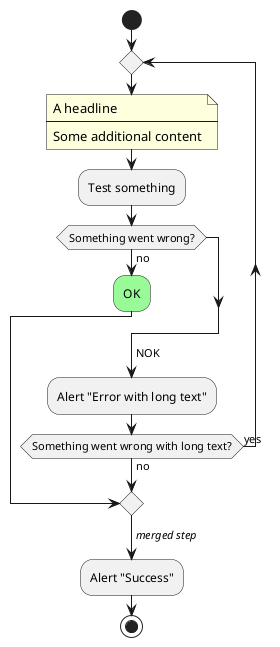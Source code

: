@startuml
'For more example look at https://plantuml.com/activity-diagram-beta
start
repeat
   note 
      A headline
      ----
      Some additional content
   end note
  :Test something;
    if (Something went wrong?) then (no)
      #palegreen:OK;
      break
    endif
    -> NOK;
    :Alert "Error with long text";
repeat while (Something went wrong with long text?) is (yes) not (no)
->//merged step//;
:Alert "Success";
stop


@enduml
